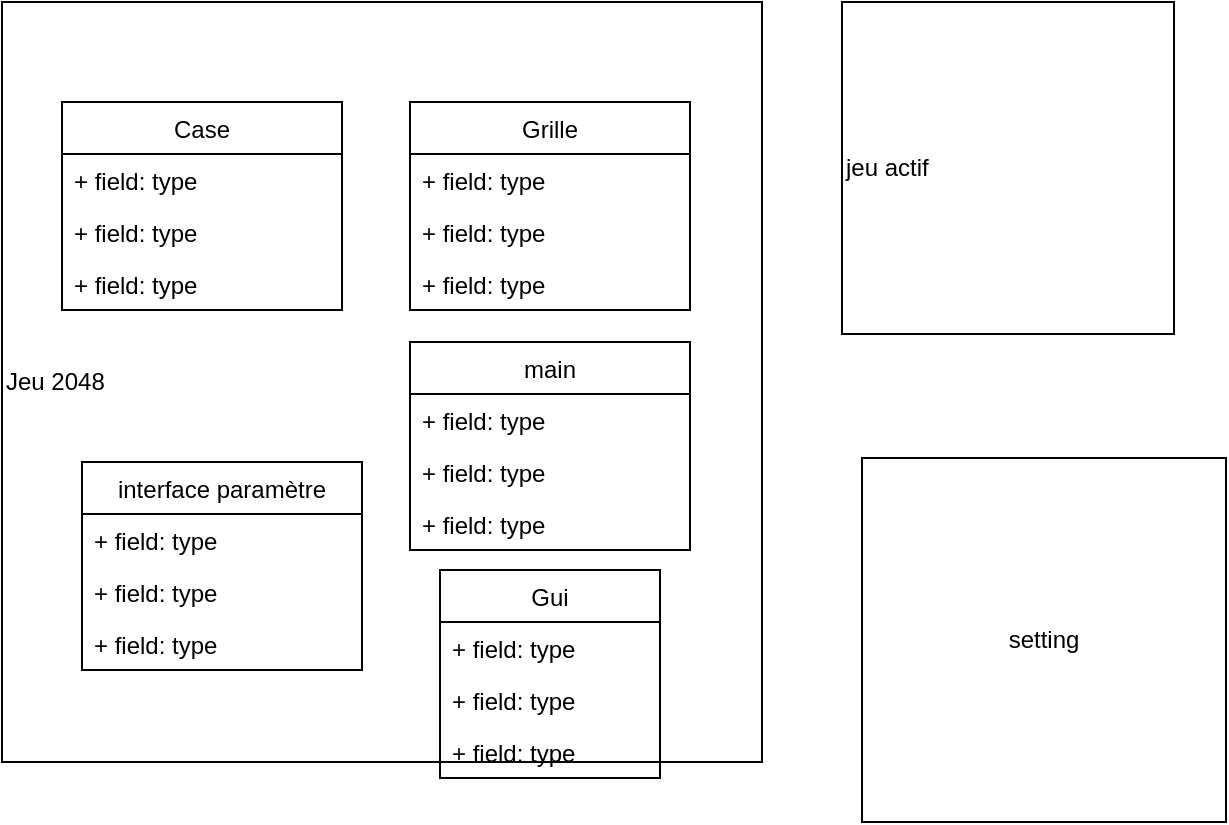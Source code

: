 <mxfile version="20.4.0" type="device"><diagram id="qx1s0ND_YQs_epVK21zp" name="Page-1"><mxGraphModel dx="1038" dy="571" grid="1" gridSize="10" guides="1" tooltips="1" connect="1" arrows="1" fold="1" page="1" pageScale="1" pageWidth="827" pageHeight="1169" math="0" shadow="0"><root><mxCell id="0"/><mxCell id="1" parent="0"/><mxCell id="rsJU6VC2g6ZwBRj6wijp-1" value="Jeu 2048" style="whiteSpace=wrap;html=1;aspect=fixed;align=left;" vertex="1" parent="1"><mxGeometry x="140" y="70" width="380" height="380" as="geometry"/></mxCell><mxCell id="rsJU6VC2g6ZwBRj6wijp-6" value="Case" style="swimlane;fontStyle=0;childLayout=stackLayout;horizontal=1;startSize=26;fillColor=none;horizontalStack=0;resizeParent=1;resizeParentMax=0;resizeLast=0;collapsible=1;marginBottom=0;" vertex="1" parent="1"><mxGeometry x="170" y="120" width="140" height="104" as="geometry"/></mxCell><mxCell id="rsJU6VC2g6ZwBRj6wijp-7" value="+ field: type" style="text;strokeColor=none;fillColor=none;align=left;verticalAlign=top;spacingLeft=4;spacingRight=4;overflow=hidden;rotatable=0;points=[[0,0.5],[1,0.5]];portConstraint=eastwest;" vertex="1" parent="rsJU6VC2g6ZwBRj6wijp-6"><mxGeometry y="26" width="140" height="26" as="geometry"/></mxCell><mxCell id="rsJU6VC2g6ZwBRj6wijp-8" value="+ field: type" style="text;strokeColor=none;fillColor=none;align=left;verticalAlign=top;spacingLeft=4;spacingRight=4;overflow=hidden;rotatable=0;points=[[0,0.5],[1,0.5]];portConstraint=eastwest;" vertex="1" parent="rsJU6VC2g6ZwBRj6wijp-6"><mxGeometry y="52" width="140" height="26" as="geometry"/></mxCell><mxCell id="rsJU6VC2g6ZwBRj6wijp-9" value="+ field: type" style="text;strokeColor=none;fillColor=none;align=left;verticalAlign=top;spacingLeft=4;spacingRight=4;overflow=hidden;rotatable=0;points=[[0,0.5],[1,0.5]];portConstraint=eastwest;" vertex="1" parent="rsJU6VC2g6ZwBRj6wijp-6"><mxGeometry y="78" width="140" height="26" as="geometry"/></mxCell><mxCell id="rsJU6VC2g6ZwBRj6wijp-10" value="Grille" style="swimlane;fontStyle=0;childLayout=stackLayout;horizontal=1;startSize=26;fillColor=none;horizontalStack=0;resizeParent=1;resizeParentMax=0;resizeLast=0;collapsible=1;marginBottom=0;" vertex="1" parent="1"><mxGeometry x="344" y="120" width="140" height="104" as="geometry"/></mxCell><mxCell id="rsJU6VC2g6ZwBRj6wijp-11" value="+ field: type" style="text;strokeColor=none;fillColor=none;align=left;verticalAlign=top;spacingLeft=4;spacingRight=4;overflow=hidden;rotatable=0;points=[[0,0.5],[1,0.5]];portConstraint=eastwest;" vertex="1" parent="rsJU6VC2g6ZwBRj6wijp-10"><mxGeometry y="26" width="140" height="26" as="geometry"/></mxCell><mxCell id="rsJU6VC2g6ZwBRj6wijp-12" value="+ field: type" style="text;strokeColor=none;fillColor=none;align=left;verticalAlign=top;spacingLeft=4;spacingRight=4;overflow=hidden;rotatable=0;points=[[0,0.5],[1,0.5]];portConstraint=eastwest;" vertex="1" parent="rsJU6VC2g6ZwBRj6wijp-10"><mxGeometry y="52" width="140" height="26" as="geometry"/></mxCell><mxCell id="rsJU6VC2g6ZwBRj6wijp-13" value="+ field: type" style="text;strokeColor=none;fillColor=none;align=left;verticalAlign=top;spacingLeft=4;spacingRight=4;overflow=hidden;rotatable=0;points=[[0,0.5],[1,0.5]];portConstraint=eastwest;" vertex="1" parent="rsJU6VC2g6ZwBRj6wijp-10"><mxGeometry y="78" width="140" height="26" as="geometry"/></mxCell><mxCell id="rsJU6VC2g6ZwBRj6wijp-14" value="interface paramètre" style="swimlane;fontStyle=0;childLayout=stackLayout;horizontal=1;startSize=26;fillColor=none;horizontalStack=0;resizeParent=1;resizeParentMax=0;resizeLast=0;collapsible=1;marginBottom=0;" vertex="1" parent="1"><mxGeometry x="180" y="300" width="140" height="104" as="geometry"/></mxCell><mxCell id="rsJU6VC2g6ZwBRj6wijp-15" value="+ field: type" style="text;strokeColor=none;fillColor=none;align=left;verticalAlign=top;spacingLeft=4;spacingRight=4;overflow=hidden;rotatable=0;points=[[0,0.5],[1,0.5]];portConstraint=eastwest;" vertex="1" parent="rsJU6VC2g6ZwBRj6wijp-14"><mxGeometry y="26" width="140" height="26" as="geometry"/></mxCell><mxCell id="rsJU6VC2g6ZwBRj6wijp-16" value="+ field: type" style="text;strokeColor=none;fillColor=none;align=left;verticalAlign=top;spacingLeft=4;spacingRight=4;overflow=hidden;rotatable=0;points=[[0,0.5],[1,0.5]];portConstraint=eastwest;" vertex="1" parent="rsJU6VC2g6ZwBRj6wijp-14"><mxGeometry y="52" width="140" height="26" as="geometry"/></mxCell><mxCell id="rsJU6VC2g6ZwBRj6wijp-17" value="+ field: type" style="text;strokeColor=none;fillColor=none;align=left;verticalAlign=top;spacingLeft=4;spacingRight=4;overflow=hidden;rotatable=0;points=[[0,0.5],[1,0.5]];portConstraint=eastwest;" vertex="1" parent="rsJU6VC2g6ZwBRj6wijp-14"><mxGeometry y="78" width="140" height="26" as="geometry"/></mxCell><mxCell id="rsJU6VC2g6ZwBRj6wijp-18" value="main" style="swimlane;fontStyle=0;childLayout=stackLayout;horizontal=1;startSize=26;fillColor=none;horizontalStack=0;resizeParent=1;resizeParentMax=0;resizeLast=0;collapsible=1;marginBottom=0;" vertex="1" parent="1"><mxGeometry x="344" y="240" width="140" height="104" as="geometry"/></mxCell><mxCell id="rsJU6VC2g6ZwBRj6wijp-19" value="+ field: type" style="text;strokeColor=none;fillColor=none;align=left;verticalAlign=top;spacingLeft=4;spacingRight=4;overflow=hidden;rotatable=0;points=[[0,0.5],[1,0.5]];portConstraint=eastwest;" vertex="1" parent="rsJU6VC2g6ZwBRj6wijp-18"><mxGeometry y="26" width="140" height="26" as="geometry"/></mxCell><mxCell id="rsJU6VC2g6ZwBRj6wijp-20" value="+ field: type" style="text;strokeColor=none;fillColor=none;align=left;verticalAlign=top;spacingLeft=4;spacingRight=4;overflow=hidden;rotatable=0;points=[[0,0.5],[1,0.5]];portConstraint=eastwest;" vertex="1" parent="rsJU6VC2g6ZwBRj6wijp-18"><mxGeometry y="52" width="140" height="26" as="geometry"/></mxCell><mxCell id="rsJU6VC2g6ZwBRj6wijp-21" value="+ field: type" style="text;strokeColor=none;fillColor=none;align=left;verticalAlign=top;spacingLeft=4;spacingRight=4;overflow=hidden;rotatable=0;points=[[0,0.5],[1,0.5]];portConstraint=eastwest;" vertex="1" parent="rsJU6VC2g6ZwBRj6wijp-18"><mxGeometry y="78" width="140" height="26" as="geometry"/></mxCell><mxCell id="rsJU6VC2g6ZwBRj6wijp-23" value="jeu actif" style="whiteSpace=wrap;html=1;aspect=fixed;align=left;" vertex="1" parent="1"><mxGeometry x="560" y="70" width="166" height="166" as="geometry"/></mxCell><mxCell id="rsJU6VC2g6ZwBRj6wijp-24" value="Gui" style="swimlane;fontStyle=0;childLayout=stackLayout;horizontal=1;startSize=26;fillColor=none;horizontalStack=0;resizeParent=1;resizeParentMax=0;resizeLast=0;collapsible=1;marginBottom=0;" vertex="1" parent="1"><mxGeometry x="359" y="354" width="110" height="104" as="geometry"/></mxCell><mxCell id="rsJU6VC2g6ZwBRj6wijp-25" value="+ field: type" style="text;strokeColor=none;fillColor=none;align=left;verticalAlign=top;spacingLeft=4;spacingRight=4;overflow=hidden;rotatable=0;points=[[0,0.5],[1,0.5]];portConstraint=eastwest;" vertex="1" parent="rsJU6VC2g6ZwBRj6wijp-24"><mxGeometry y="26" width="110" height="26" as="geometry"/></mxCell><mxCell id="rsJU6VC2g6ZwBRj6wijp-26" value="+ field: type" style="text;strokeColor=none;fillColor=none;align=left;verticalAlign=top;spacingLeft=4;spacingRight=4;overflow=hidden;rotatable=0;points=[[0,0.5],[1,0.5]];portConstraint=eastwest;" vertex="1" parent="rsJU6VC2g6ZwBRj6wijp-24"><mxGeometry y="52" width="110" height="26" as="geometry"/></mxCell><mxCell id="rsJU6VC2g6ZwBRj6wijp-27" value="+ field: type" style="text;strokeColor=none;fillColor=none;align=left;verticalAlign=top;spacingLeft=4;spacingRight=4;overflow=hidden;rotatable=0;points=[[0,0.5],[1,0.5]];portConstraint=eastwest;" vertex="1" parent="rsJU6VC2g6ZwBRj6wijp-24"><mxGeometry y="78" width="110" height="26" as="geometry"/></mxCell><mxCell id="rsJU6VC2g6ZwBRj6wijp-28" value="setting" style="whiteSpace=wrap;html=1;aspect=fixed;" vertex="1" parent="1"><mxGeometry x="570" y="298" width="182" height="182" as="geometry"/></mxCell></root></mxGraphModel></diagram></mxfile>